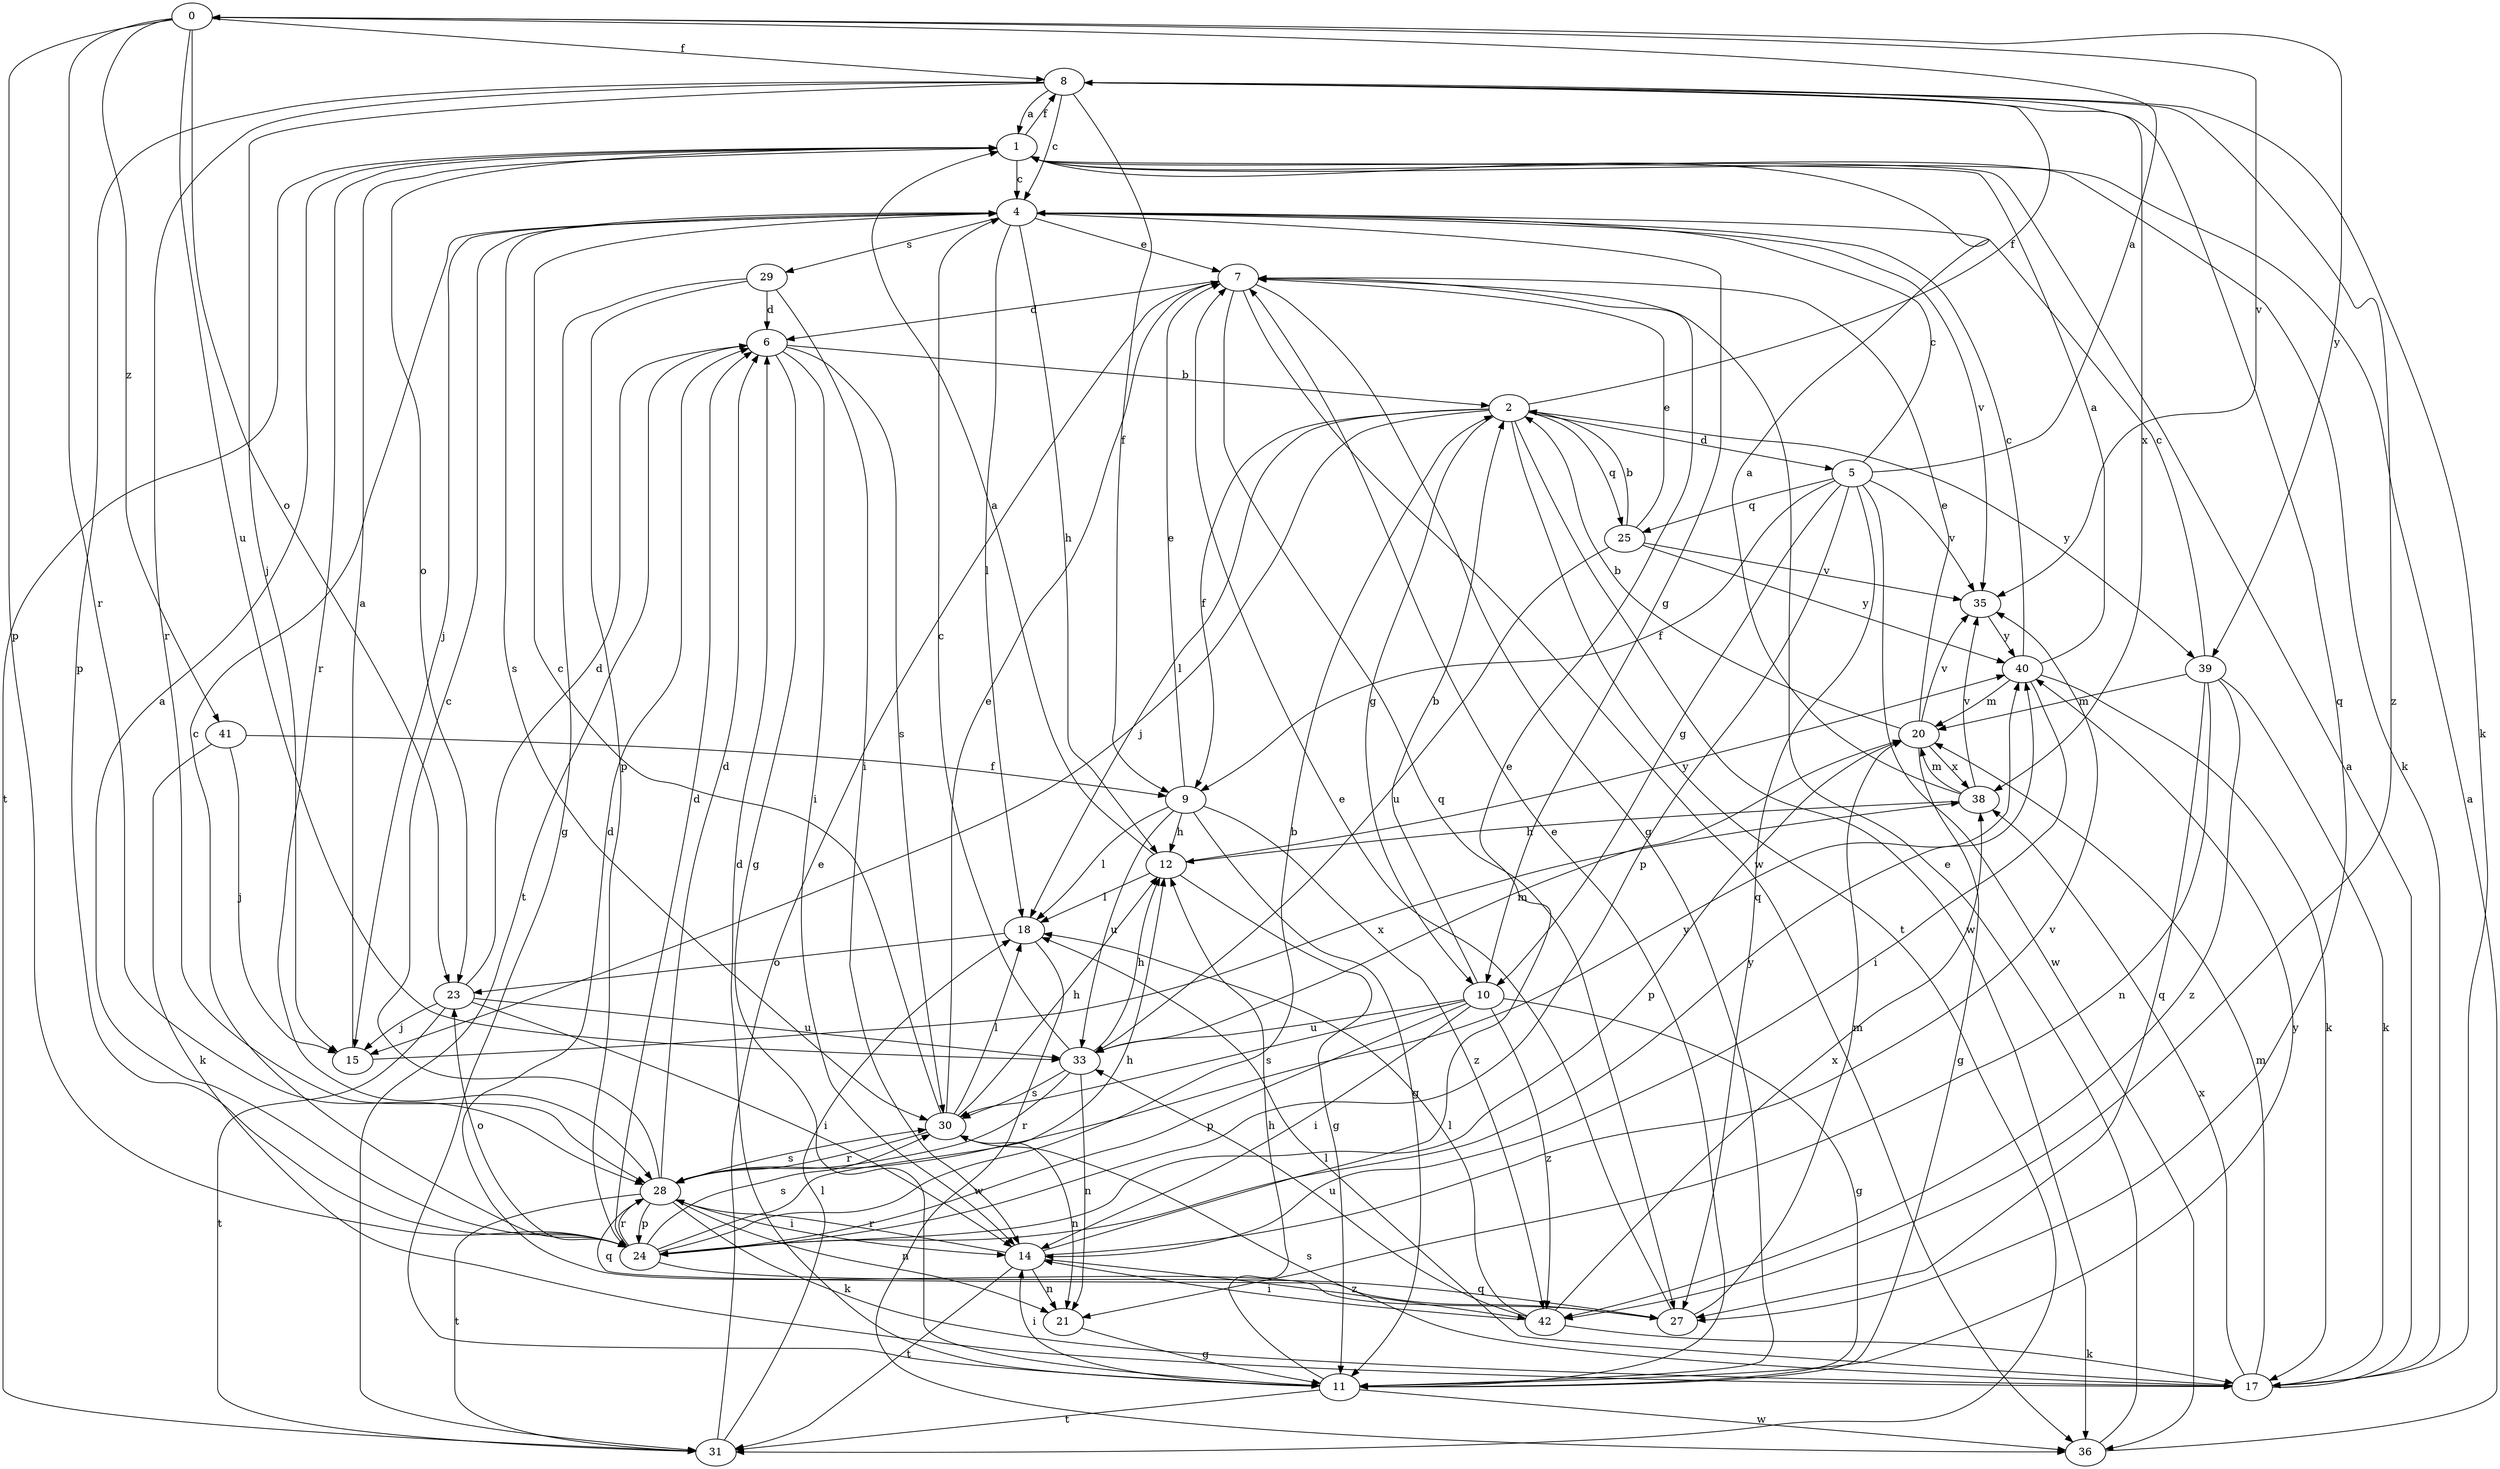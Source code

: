 strict digraph  {
0;
1;
2;
4;
5;
6;
7;
8;
9;
10;
11;
12;
14;
15;
17;
18;
20;
21;
23;
24;
25;
27;
28;
29;
30;
31;
33;
35;
36;
38;
39;
40;
41;
42;
0 -> 8  [label=f];
0 -> 23  [label=o];
0 -> 24  [label=p];
0 -> 28  [label=r];
0 -> 33  [label=u];
0 -> 35  [label=v];
0 -> 39  [label=y];
0 -> 41  [label=z];
1 -> 4  [label=c];
1 -> 8  [label=f];
1 -> 17  [label=k];
1 -> 23  [label=o];
1 -> 28  [label=r];
1 -> 31  [label=t];
2 -> 5  [label=d];
2 -> 8  [label=f];
2 -> 9  [label=f];
2 -> 10  [label=g];
2 -> 15  [label=j];
2 -> 18  [label=l];
2 -> 25  [label=q];
2 -> 31  [label=t];
2 -> 36  [label=w];
2 -> 39  [label=y];
4 -> 7  [label=e];
4 -> 10  [label=g];
4 -> 12  [label=h];
4 -> 15  [label=j];
4 -> 18  [label=l];
4 -> 29  [label=s];
4 -> 30  [label=s];
4 -> 35  [label=v];
5 -> 0  [label=a];
5 -> 4  [label=c];
5 -> 9  [label=f];
5 -> 10  [label=g];
5 -> 24  [label=p];
5 -> 25  [label=q];
5 -> 27  [label=q];
5 -> 35  [label=v];
5 -> 36  [label=w];
6 -> 2  [label=b];
6 -> 11  [label=g];
6 -> 14  [label=i];
6 -> 30  [label=s];
6 -> 31  [label=t];
7 -> 6  [label=d];
7 -> 11  [label=g];
7 -> 27  [label=q];
7 -> 36  [label=w];
8 -> 1  [label=a];
8 -> 4  [label=c];
8 -> 9  [label=f];
8 -> 15  [label=j];
8 -> 17  [label=k];
8 -> 24  [label=p];
8 -> 27  [label=q];
8 -> 28  [label=r];
8 -> 38  [label=x];
8 -> 42  [label=z];
9 -> 7  [label=e];
9 -> 11  [label=g];
9 -> 12  [label=h];
9 -> 18  [label=l];
9 -> 33  [label=u];
9 -> 42  [label=z];
10 -> 2  [label=b];
10 -> 11  [label=g];
10 -> 14  [label=i];
10 -> 24  [label=p];
10 -> 30  [label=s];
10 -> 33  [label=u];
10 -> 42  [label=z];
11 -> 6  [label=d];
11 -> 7  [label=e];
11 -> 12  [label=h];
11 -> 14  [label=i];
11 -> 31  [label=t];
11 -> 36  [label=w];
11 -> 40  [label=y];
12 -> 1  [label=a];
12 -> 11  [label=g];
12 -> 18  [label=l];
12 -> 40  [label=y];
14 -> 7  [label=e];
14 -> 21  [label=n];
14 -> 28  [label=r];
14 -> 31  [label=t];
14 -> 35  [label=v];
14 -> 42  [label=z];
15 -> 1  [label=a];
15 -> 38  [label=x];
17 -> 1  [label=a];
17 -> 18  [label=l];
17 -> 20  [label=m];
17 -> 30  [label=s];
17 -> 38  [label=x];
18 -> 23  [label=o];
18 -> 36  [label=w];
20 -> 2  [label=b];
20 -> 7  [label=e];
20 -> 11  [label=g];
20 -> 24  [label=p];
20 -> 35  [label=v];
20 -> 38  [label=x];
21 -> 11  [label=g];
23 -> 6  [label=d];
23 -> 14  [label=i];
23 -> 15  [label=j];
23 -> 31  [label=t];
23 -> 33  [label=u];
24 -> 1  [label=a];
24 -> 2  [label=b];
24 -> 4  [label=c];
24 -> 6  [label=d];
24 -> 12  [label=h];
24 -> 23  [label=o];
24 -> 27  [label=q];
24 -> 28  [label=r];
24 -> 30  [label=s];
24 -> 40  [label=y];
25 -> 2  [label=b];
25 -> 7  [label=e];
25 -> 33  [label=u];
25 -> 35  [label=v];
25 -> 40  [label=y];
27 -> 6  [label=d];
27 -> 7  [label=e];
27 -> 20  [label=m];
28 -> 4  [label=c];
28 -> 6  [label=d];
28 -> 14  [label=i];
28 -> 17  [label=k];
28 -> 21  [label=n];
28 -> 24  [label=p];
28 -> 27  [label=q];
28 -> 30  [label=s];
28 -> 31  [label=t];
28 -> 40  [label=y];
29 -> 6  [label=d];
29 -> 11  [label=g];
29 -> 14  [label=i];
29 -> 24  [label=p];
30 -> 4  [label=c];
30 -> 7  [label=e];
30 -> 12  [label=h];
30 -> 18  [label=l];
30 -> 21  [label=n];
30 -> 28  [label=r];
31 -> 7  [label=e];
31 -> 18  [label=l];
33 -> 4  [label=c];
33 -> 12  [label=h];
33 -> 20  [label=m];
33 -> 21  [label=n];
33 -> 28  [label=r];
33 -> 30  [label=s];
35 -> 40  [label=y];
36 -> 1  [label=a];
36 -> 7  [label=e];
38 -> 1  [label=a];
38 -> 12  [label=h];
38 -> 20  [label=m];
38 -> 35  [label=v];
39 -> 4  [label=c];
39 -> 17  [label=k];
39 -> 20  [label=m];
39 -> 21  [label=n];
39 -> 27  [label=q];
39 -> 42  [label=z];
40 -> 1  [label=a];
40 -> 4  [label=c];
40 -> 14  [label=i];
40 -> 17  [label=k];
40 -> 20  [label=m];
41 -> 9  [label=f];
41 -> 15  [label=j];
41 -> 17  [label=k];
42 -> 14  [label=i];
42 -> 17  [label=k];
42 -> 18  [label=l];
42 -> 33  [label=u];
42 -> 38  [label=x];
}
